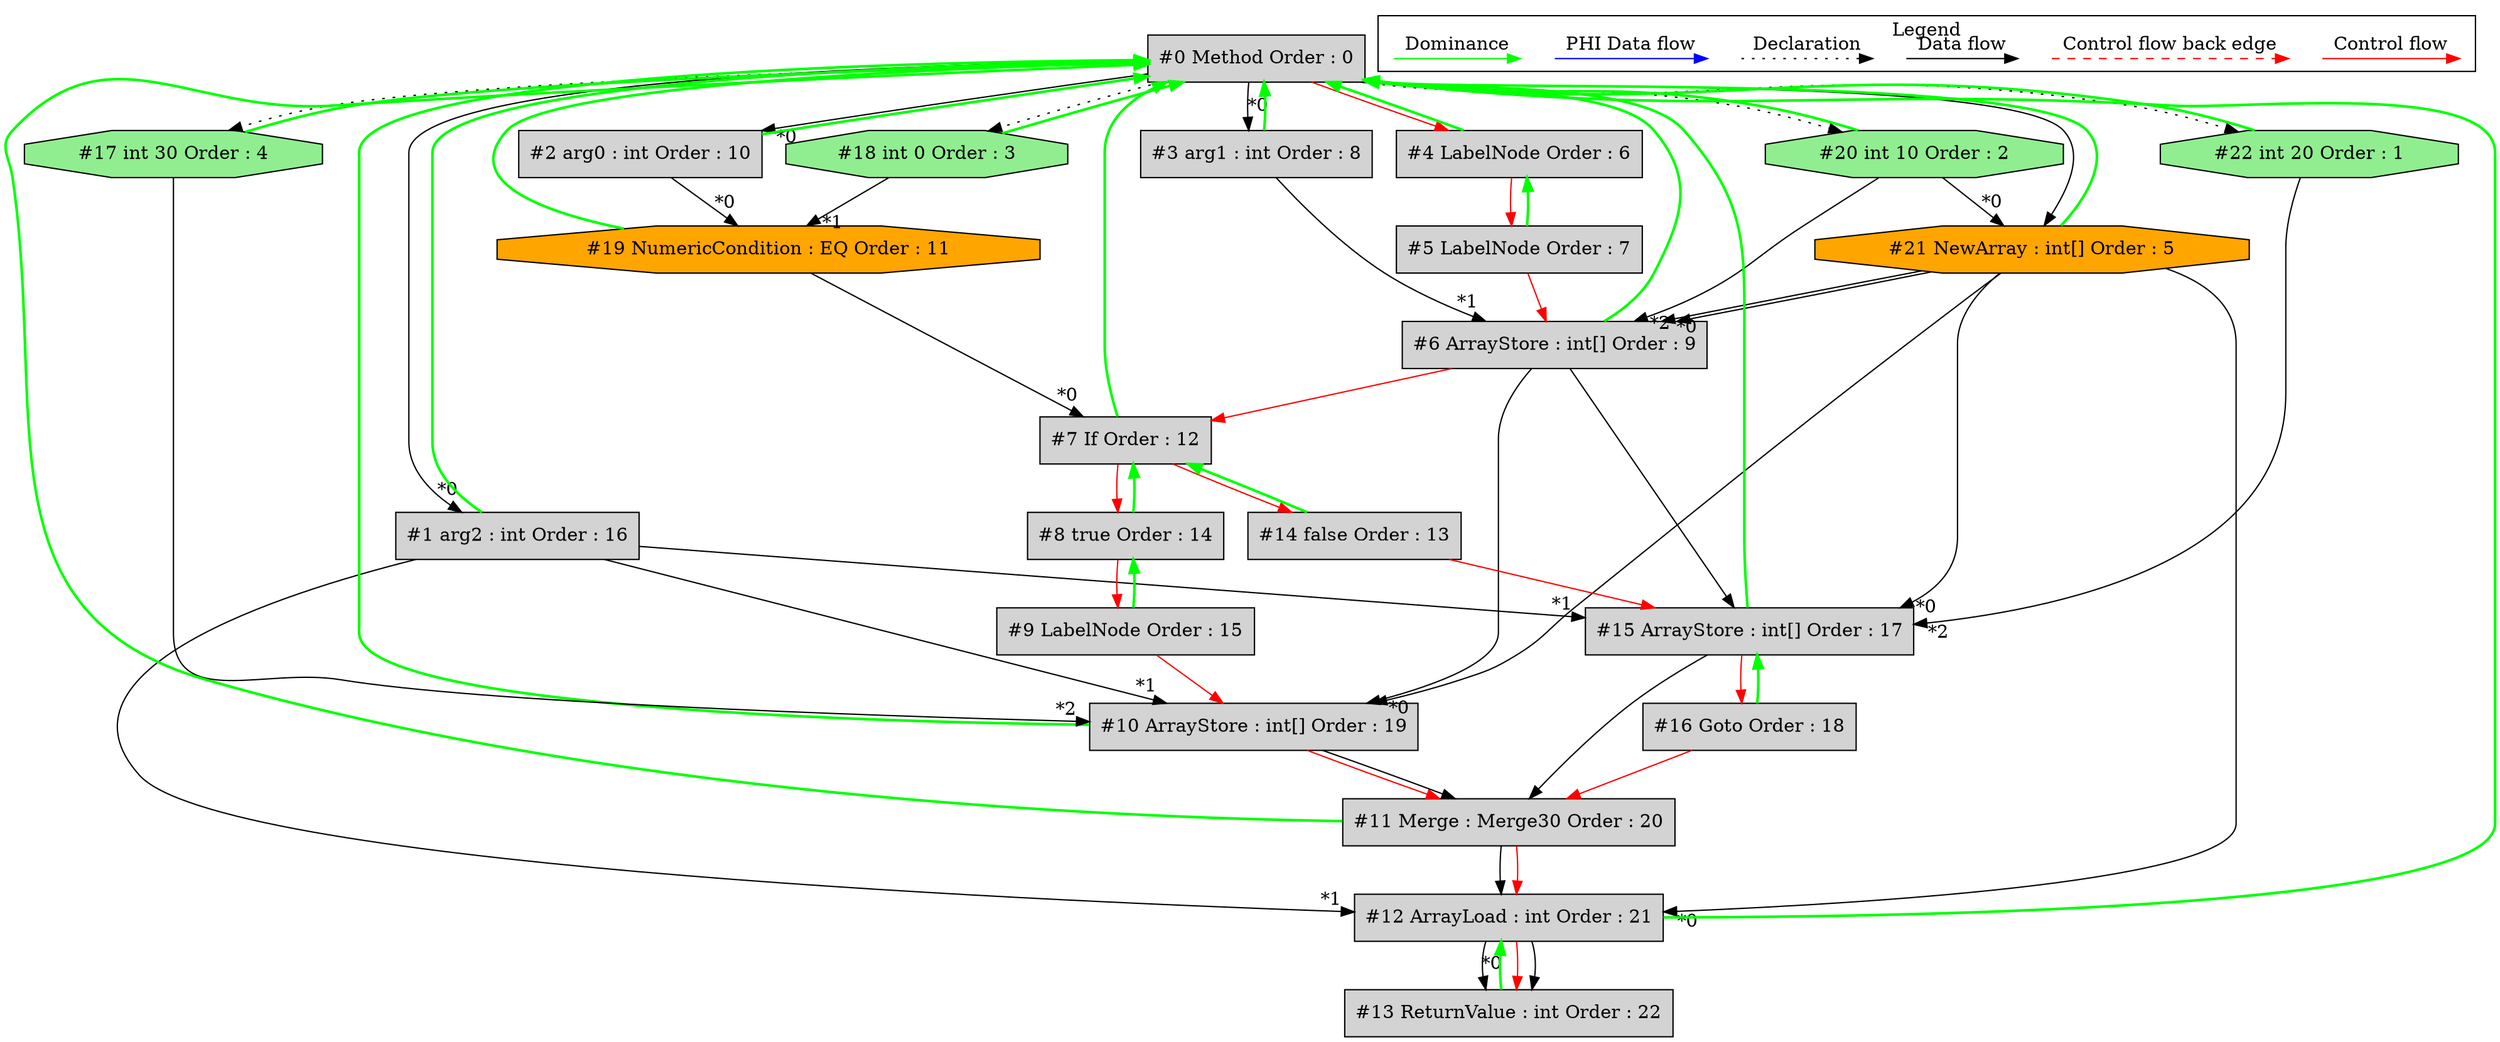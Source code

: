 digraph debugoutput {
 ordering="in";
 node0[label="#0 Method Order : 0",shape=box, fillcolor=lightgrey, style=filled];
 node1[label="#1 arg2 : int Order : 16",shape=box, fillcolor=lightgrey, style=filled];
 node1 -> node0[dir="forward" color="green" penwidth="2"];
 node0 -> node1[headlabel="*0", labeldistance=2];
 node2[label="#2 arg0 : int Order : 10",shape=box, fillcolor=lightgrey, style=filled];
 node2 -> node0[dir="forward" color="green" penwidth="2"];
 node0 -> node2[headlabel="*0", labeldistance=2];
 node3[label="#3 arg1 : int Order : 8",shape=box, fillcolor=lightgrey, style=filled];
 node3 -> node0[dir="forward" color="green" penwidth="2"];
 node0 -> node3[headlabel="*0", labeldistance=2];
 node4[label="#4 LabelNode Order : 6",shape=box, fillcolor=lightgrey, style=filled];
 node4 -> node0[dir="forward" color="green" penwidth="2"];
 node0 -> node4[labeldistance=2, color=red, fontcolor=red];
 node5[label="#5 LabelNode Order : 7",shape=box, fillcolor=lightgrey, style=filled];
 node5 -> node4[dir="forward" color="green" penwidth="2"];
 node4 -> node5[labeldistance=2, color=red, fontcolor=red];
 node6[label="#6 ArrayStore : int[] Order : 9",shape=box, fillcolor=lightgrey, style=filled];
 node6 -> node0[dir="forward" color="green" penwidth="2"];
 node21 -> node6[headlabel="*0", labeldistance=2];
 node3 -> node6[headlabel="*1", labeldistance=2];
 node20 -> node6[headlabel="*2", labeldistance=2];
 node21 -> node6;
 node5 -> node6[labeldistance=2, color=red, fontcolor=red];
 node7[label="#7 If Order : 12",shape=box, fillcolor=lightgrey, style=filled];
 node7 -> node0[dir="forward" color="green" penwidth="2"];
 node19 -> node7[headlabel="*0", labeldistance=2];
 node6 -> node7[labeldistance=2, color=red, fontcolor=red];
 node8[label="#8 true Order : 14",shape=box, fillcolor=lightgrey, style=filled];
 node8 -> node7[dir="forward" color="green" penwidth="2"];
 node7 -> node8[labeldistance=2, color=red, fontcolor=red];
 node9[label="#9 LabelNode Order : 15",shape=box, fillcolor=lightgrey, style=filled];
 node9 -> node8[dir="forward" color="green" penwidth="2"];
 node8 -> node9[labeldistance=2, color=red, fontcolor=red];
 node10[label="#10 ArrayStore : int[] Order : 19",shape=box, fillcolor=lightgrey, style=filled];
 node10 -> node0[dir="forward" color="green" penwidth="2"];
 node21 -> node10[headlabel="*0", labeldistance=2];
 node1 -> node10[headlabel="*1", labeldistance=2];
 node17 -> node10[headlabel="*2", labeldistance=2];
 node6 -> node10;
 node9 -> node10[labeldistance=2, color=red, fontcolor=red];
 node11[label="#11 Merge : Merge30 Order : 20",shape=box, fillcolor=lightgrey, style=filled];
 node11 -> node0[dir="forward" color="green" penwidth="2"];
 node16 -> node11[labeldistance=2, color=red, fontcolor=red];
 node10 -> node11[labeldistance=2, color=red, fontcolor=red];
 node15 -> node11;
 node10 -> node11;
 node12[label="#12 ArrayLoad : int Order : 21",shape=box, fillcolor=lightgrey, style=filled];
 node12 -> node0[dir="forward" color="green" penwidth="2"];
 node21 -> node12[headlabel="*0", labeldistance=2];
 node1 -> node12[headlabel="*1", labeldistance=2];
 node11 -> node12;
 node11 -> node12[labeldistance=2, color=red, fontcolor=red];
 node13[label="#13 ReturnValue : int Order : 22",shape=box, fillcolor=lightgrey, style=filled];
 node13 -> node12[dir="forward" color="green" penwidth="2"];
 node12 -> node13[headlabel="*0", labeldistance=2];
 node12 -> node13[labeldistance=2, color=red, fontcolor=red];
 node12 -> node13;
 node14[label="#14 false Order : 13",shape=box, fillcolor=lightgrey, style=filled];
 node14 -> node7[dir="forward" color="green" penwidth="2"];
 node7 -> node14[labeldistance=2, color=red, fontcolor=red];
 node15[label="#15 ArrayStore : int[] Order : 17",shape=box, fillcolor=lightgrey, style=filled];
 node15 -> node0[dir="forward" color="green" penwidth="2"];
 node21 -> node15[headlabel="*0", labeldistance=2];
 node1 -> node15[headlabel="*1", labeldistance=2];
 node22 -> node15[headlabel="*2", labeldistance=2];
 node6 -> node15;
 node14 -> node15[labeldistance=2, color=red, fontcolor=red];
 node16[label="#16 Goto Order : 18",shape=box, fillcolor=lightgrey, style=filled];
 node16 -> node15[dir="forward" color="green" penwidth="2"];
 node15 -> node16[labeldistance=2, color=red, fontcolor=red];
 node17[label="#17 int 30 Order : 4",shape=octagon, fillcolor=lightgreen, style=filled];
 node17 -> node0[dir="forward" color="green" penwidth="2"];
 node0 -> node17[style=dotted];
 node18[label="#18 int 0 Order : 3",shape=octagon, fillcolor=lightgreen, style=filled];
 node18 -> node0[dir="forward" color="green" penwidth="2"];
 node0 -> node18[style=dotted];
 node19[label="#19 NumericCondition : EQ Order : 11",shape=octagon, fillcolor=orange, style=filled];
 node19 -> node0[dir="forward" color="green" penwidth="2"];
 node2 -> node19[headlabel="*0", labeldistance=2];
 node18 -> node19[headlabel="*1", labeldistance=2];
 node20[label="#20 int 10 Order : 2",shape=octagon, fillcolor=lightgreen, style=filled];
 node20 -> node0[dir="forward" color="green" penwidth="2"];
 node0 -> node20[style=dotted];
 node21[label="#21 NewArray : int[] Order : 5",shape=octagon, fillcolor=orange, style=filled];
 node21 -> node0[dir="forward" color="green" penwidth="2"];
 node20 -> node21[headlabel="*0", labeldistance=2];
 node0 -> node21;
 node22[label="#22 int 20 Order : 1",shape=octagon, fillcolor=lightgreen, style=filled];
 node22 -> node0[dir="forward" color="green" penwidth="2"];
 node0 -> node22[style=dotted];
 subgraph cluster_000 {
  label = "Legend";
  node [shape=point]
  {
   rank=same;
   c0 [style = invis];
   c1 [style = invis];
   c2 [style = invis];
   c3 [style = invis];
   d0 [style = invis];
   d1 [style = invis];
   d2 [style = invis];
   d3 [style = invis];
   d4 [style = invis];
   d5 [style = invis];
   d6 [style = invis];
   d7 [style = invis];
  }
  c0 -> c1 [label="Control flow", style=solid, color=red]
  c2 -> c3 [label="Control flow back edge", style=dashed, color=red]
  d0 -> d1 [label="Data flow"]
  d2 -> d3 [label="Declaration", style=dotted]
  d4 -> d5 [label="PHI Data flow", color=blue]
  d6 -> d7 [label="Dominance", color=green]
 }

}
